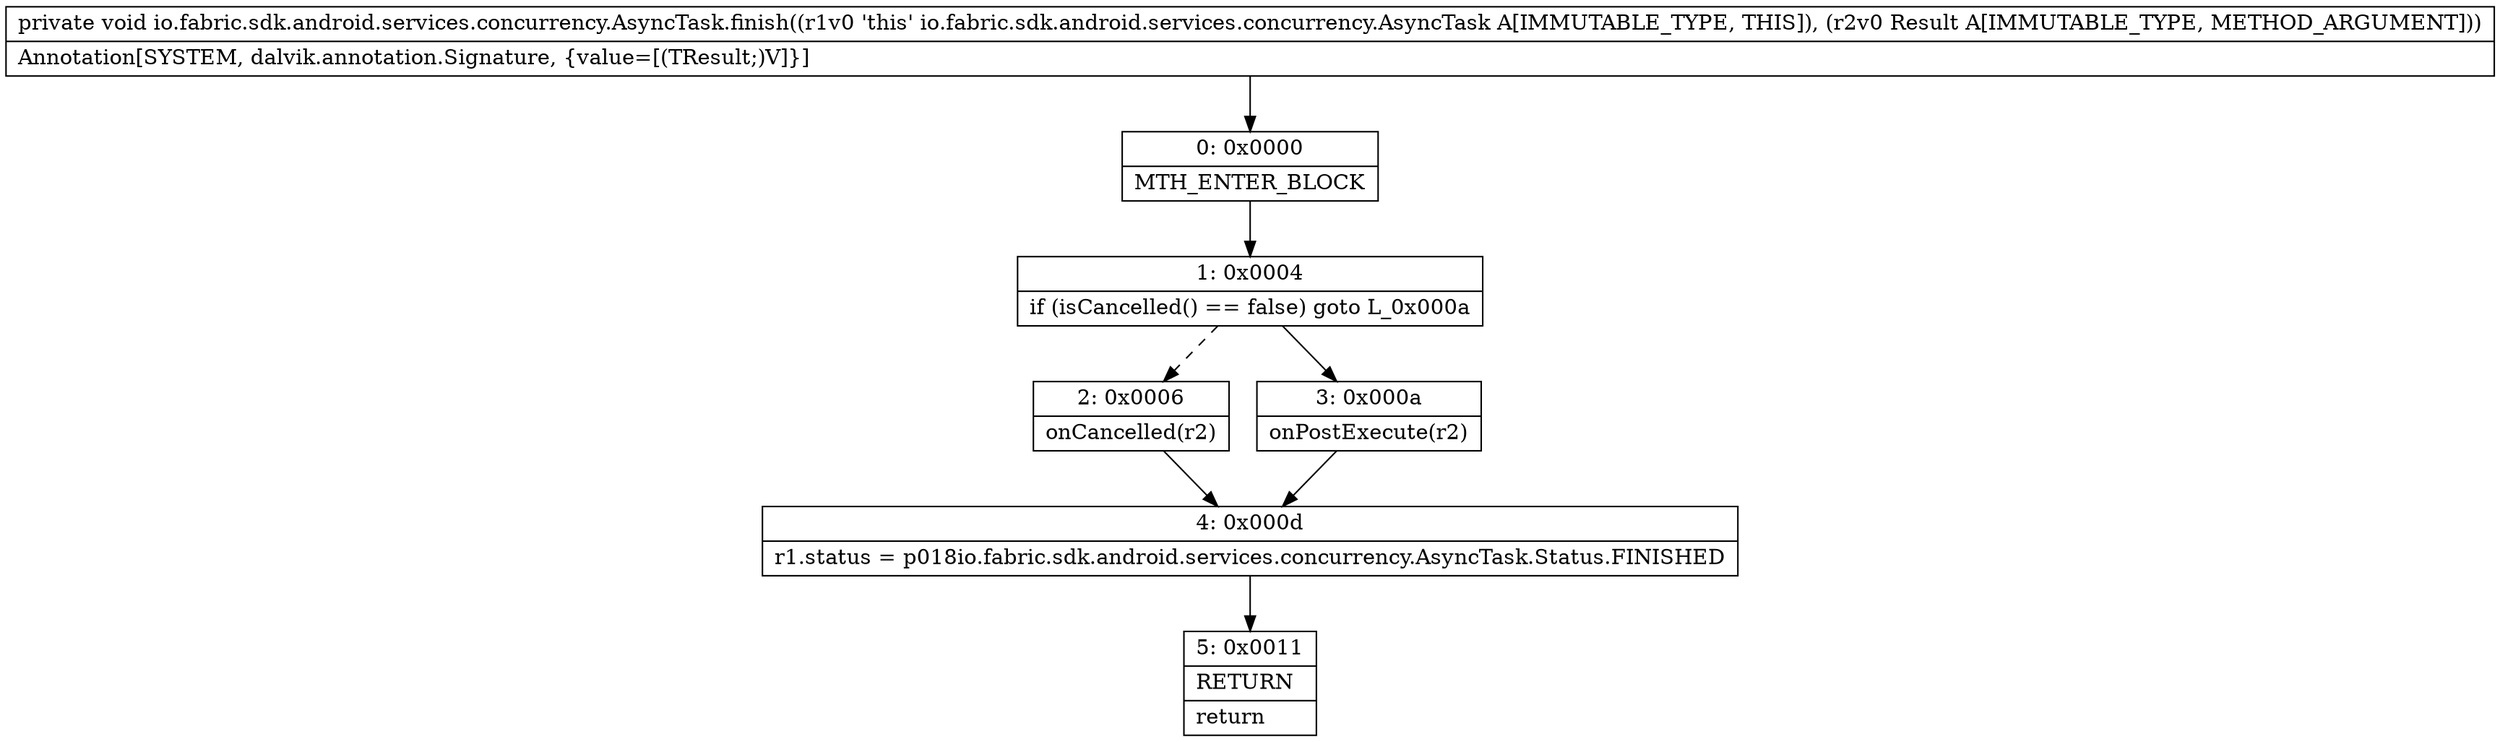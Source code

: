 digraph "CFG forio.fabric.sdk.android.services.concurrency.AsyncTask.finish(Ljava\/lang\/Object;)V" {
Node_0 [shape=record,label="{0\:\ 0x0000|MTH_ENTER_BLOCK\l}"];
Node_1 [shape=record,label="{1\:\ 0x0004|if (isCancelled() == false) goto L_0x000a\l}"];
Node_2 [shape=record,label="{2\:\ 0x0006|onCancelled(r2)\l}"];
Node_3 [shape=record,label="{3\:\ 0x000a|onPostExecute(r2)\l}"];
Node_4 [shape=record,label="{4\:\ 0x000d|r1.status = p018io.fabric.sdk.android.services.concurrency.AsyncTask.Status.FINISHED\l}"];
Node_5 [shape=record,label="{5\:\ 0x0011|RETURN\l|return\l}"];
MethodNode[shape=record,label="{private void io.fabric.sdk.android.services.concurrency.AsyncTask.finish((r1v0 'this' io.fabric.sdk.android.services.concurrency.AsyncTask A[IMMUTABLE_TYPE, THIS]), (r2v0 Result A[IMMUTABLE_TYPE, METHOD_ARGUMENT]))  | Annotation[SYSTEM, dalvik.annotation.Signature, \{value=[(TResult;)V]\}]\l}"];
MethodNode -> Node_0;
Node_0 -> Node_1;
Node_1 -> Node_2[style=dashed];
Node_1 -> Node_3;
Node_2 -> Node_4;
Node_3 -> Node_4;
Node_4 -> Node_5;
}

